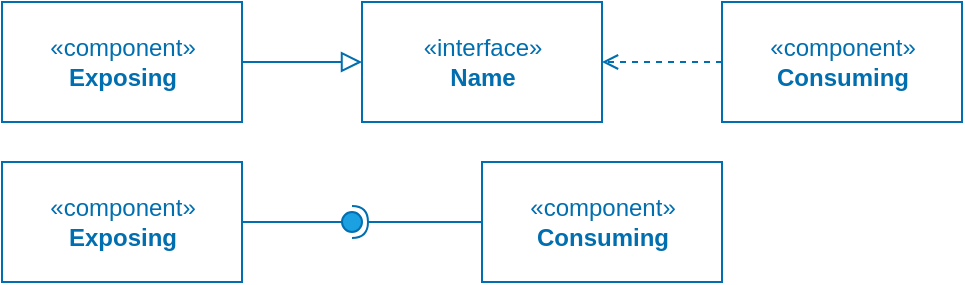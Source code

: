<mxfile>
    <diagram id="8tBCo-Jt2KXwqOIFsZ1j" name="Page-1">
        <mxGraphModel dx="590" dy="561" grid="1" gridSize="10" guides="1" tooltips="1" connect="1" arrows="1" fold="1" page="1" pageScale="1" pageWidth="850" pageHeight="1100" math="0" shadow="0">
            <root>
                <mxCell id="0"/>
                <mxCell id="1" parent="0"/>
                <mxCell id="2" value="«interface»&lt;br&gt;&lt;b&gt;Name&lt;/b&gt;" style="html=1;fontColor=#006EAF;fillColor=none;strokeColor=#006EAF;" vertex="1" parent="1">
                    <mxGeometry x="220" y="40" width="120" height="60" as="geometry"/>
                </mxCell>
                <mxCell id="3" value="" style="rounded=0;orthogonalLoop=1;jettySize=auto;html=1;endArrow=none;endFill=0;sketch=0;sourcePerimeterSpacing=0;targetPerimeterSpacing=0;fontColor=#006EAF;fillColor=#1ba1e2;strokeColor=#006EAF;" edge="1" parent="1" source="6">
                    <mxGeometry relative="1" as="geometry">
                        <mxPoint x="290" y="295" as="sourcePoint"/>
                        <mxPoint x="210" y="150" as="targetPoint"/>
                    </mxGeometry>
                </mxCell>
                <mxCell id="4" value="" style="rounded=0;orthogonalLoop=1;jettySize=auto;html=1;endArrow=halfCircle;endFill=0;entryX=0.5;entryY=0.5;endSize=6;strokeWidth=1;sketch=0;fontColor=#006EAF;fillColor=#1ba1e2;strokeColor=#006EAF;" edge="1" target="5" parent="1">
                    <mxGeometry relative="1" as="geometry">
                        <mxPoint x="280" y="150" as="sourcePoint"/>
                    </mxGeometry>
                </mxCell>
                <mxCell id="5" value="" style="ellipse;whiteSpace=wrap;html=1;align=center;aspect=fixed;resizable=0;points=[];outlineConnect=0;sketch=0;fontColor=#ffffff;fillColor=#1ba1e2;strokeColor=#006EAF;" vertex="1" parent="1">
                    <mxGeometry x="210" y="145" width="10" height="10" as="geometry"/>
                </mxCell>
                <mxCell id="6" value="«component»&lt;br&gt;&lt;b&gt;Exposing&lt;/b&gt;" style="html=1;fontColor=#006EAF;fillColor=none;strokeColor=#006EAF;" vertex="1" parent="1">
                    <mxGeometry x="40" y="120" width="120" height="60" as="geometry"/>
                </mxCell>
                <mxCell id="7" value="«component»&lt;br&gt;&lt;b&gt;Consuming&lt;/b&gt;" style="html=1;fontColor=#006EAF;fillColor=none;strokeColor=#006EAF;" vertex="1" parent="1">
                    <mxGeometry x="280" y="120" width="120" height="60" as="geometry"/>
                </mxCell>
                <mxCell id="8" value="«component»&lt;br&gt;&lt;b&gt;Exposing&lt;/b&gt;" style="html=1;fontColor=#006EAF;fillColor=none;strokeColor=#006EAF;" vertex="1" parent="1">
                    <mxGeometry x="40" y="40" width="120" height="60" as="geometry"/>
                </mxCell>
                <mxCell id="9" value="" style="endArrow=block;html=1;rounded=0;align=center;verticalAlign=bottom;endFill=0;labelBackgroundColor=none;endSize=8;fontColor=#006EAF;fillColor=#1ba1e2;strokeColor=#006EAF;" edge="1" parent="1" source="8" target="2">
                    <mxGeometry relative="1" as="geometry">
                        <mxPoint x="160" y="300" as="sourcePoint"/>
                        <mxPoint x="320" y="300" as="targetPoint"/>
                    </mxGeometry>
                </mxCell>
                <mxCell id="10" value="" style="resizable=0;html=1;align=center;verticalAlign=top;labelBackgroundColor=none;fontColor=#006EAF;" connectable="0" vertex="1" parent="9">
                    <mxGeometry relative="1" as="geometry"/>
                </mxCell>
                <mxCell id="11" value="«component»&lt;br&gt;&lt;b&gt;Consuming&lt;/b&gt;" style="html=1;fontColor=#006EAF;fillColor=none;strokeColor=#006EAF;" vertex="1" parent="1">
                    <mxGeometry x="400" y="40" width="120" height="60" as="geometry"/>
                </mxCell>
                <mxCell id="12" value="" style="endArrow=open;html=1;rounded=0;align=center;verticalAlign=bottom;dashed=1;endFill=0;labelBackgroundColor=none;fontColor=#006EAF;fillColor=#1ba1e2;strokeColor=#006EAF;" edge="1" parent="1" source="11" target="2">
                    <mxGeometry relative="1" as="geometry">
                        <mxPoint x="210" y="280" as="sourcePoint"/>
                        <mxPoint x="370" y="280" as="targetPoint"/>
                    </mxGeometry>
                </mxCell>
                <mxCell id="13" value="" style="resizable=0;html=1;align=center;verticalAlign=top;labelBackgroundColor=none;fontColor=#006EAF;" connectable="0" vertex="1" parent="12">
                    <mxGeometry relative="1" as="geometry"/>
                </mxCell>
            </root>
        </mxGraphModel>
    </diagram>
</mxfile>